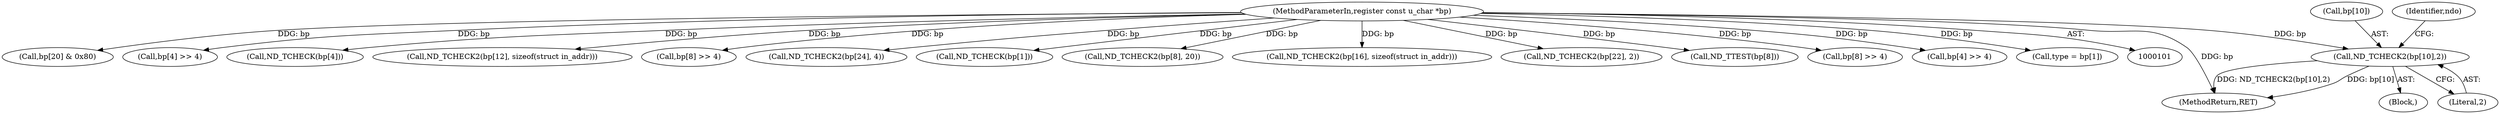 digraph "0_tcpdump_5dc1860d8267b1e0cb78c9ffa2a40bea2fdb3ddc_2@array" {
"1000177" [label="(Call,ND_TCHECK2(bp[10],2))"];
"1000103" [label="(MethodParameterIn,register const u_char *bp)"];
"1000438" [label="(MethodReturn,RET)"];
"1000176" [label="(Block,)"];
"1000365" [label="(Call,bp[20] & 0x80)"];
"1000426" [label="(Call,bp[4] >> 4)"];
"1000409" [label="(Call,ND_TCHECK(bp[4]))"];
"1000224" [label="(Call,ND_TCHECK2(bp[12], sizeof(struct in_addr)))"];
"1000166" [label="(Call,bp[8] >> 4)"];
"1000353" [label="(Call,ND_TCHECK2(bp[24], 4))"];
"1000178" [label="(Call,bp[10])"];
"1000181" [label="(Literal,2)"];
"1000177" [label="(Call,ND_TCHECK2(bp[10],2))"];
"1000107" [label="(Call,ND_TCHECK(bp[1]))"];
"1000199" [label="(Call,ND_TCHECK2(bp[8], 20))"];
"1000310" [label="(Call,ND_TCHECK2(bp[16], sizeof(struct in_addr)))"];
"1000255" [label="(Call,ND_TCHECK2(bp[22], 2))"];
"1000184" [label="(Identifier,ndo)"];
"1000103" [label="(MethodParameterIn,register const u_char *bp)"];
"1000130" [label="(Call,ND_TTEST(bp[8]))"];
"1000136" [label="(Call,bp[8] >> 4)"];
"1000415" [label="(Call,bp[4] >> 4)"];
"1000111" [label="(Call,type = bp[1])"];
"1000177" -> "1000176"  [label="AST: "];
"1000177" -> "1000181"  [label="CFG: "];
"1000178" -> "1000177"  [label="AST: "];
"1000181" -> "1000177"  [label="AST: "];
"1000184" -> "1000177"  [label="CFG: "];
"1000177" -> "1000438"  [label="DDG: bp[10]"];
"1000177" -> "1000438"  [label="DDG: ND_TCHECK2(bp[10],2)"];
"1000103" -> "1000177"  [label="DDG: bp"];
"1000103" -> "1000101"  [label="AST: "];
"1000103" -> "1000438"  [label="DDG: bp"];
"1000103" -> "1000107"  [label="DDG: bp"];
"1000103" -> "1000111"  [label="DDG: bp"];
"1000103" -> "1000130"  [label="DDG: bp"];
"1000103" -> "1000136"  [label="DDG: bp"];
"1000103" -> "1000166"  [label="DDG: bp"];
"1000103" -> "1000199"  [label="DDG: bp"];
"1000103" -> "1000224"  [label="DDG: bp"];
"1000103" -> "1000255"  [label="DDG: bp"];
"1000103" -> "1000310"  [label="DDG: bp"];
"1000103" -> "1000353"  [label="DDG: bp"];
"1000103" -> "1000365"  [label="DDG: bp"];
"1000103" -> "1000409"  [label="DDG: bp"];
"1000103" -> "1000415"  [label="DDG: bp"];
"1000103" -> "1000426"  [label="DDG: bp"];
}
